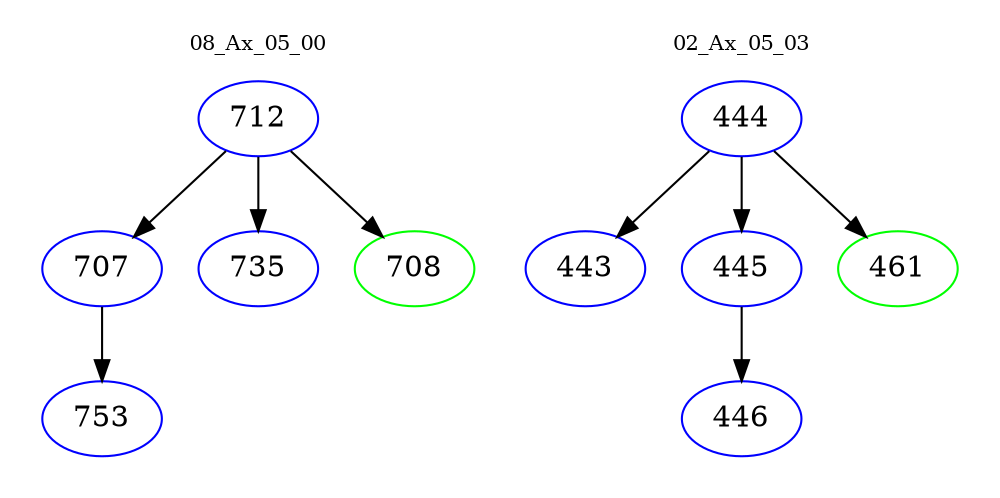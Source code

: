 digraph{
subgraph cluster_0 {
color = white
label = "08_Ax_05_00";
fontsize=10;
T0_712 [label="712", color="blue"]
T0_712 -> T0_707 [color="black"]
T0_707 [label="707", color="blue"]
T0_707 -> T0_753 [color="black"]
T0_753 [label="753", color="blue"]
T0_712 -> T0_735 [color="black"]
T0_735 [label="735", color="blue"]
T0_712 -> T0_708 [color="black"]
T0_708 [label="708", color="green"]
}
subgraph cluster_1 {
color = white
label = "02_Ax_05_03";
fontsize=10;
T1_444 [label="444", color="blue"]
T1_444 -> T1_443 [color="black"]
T1_443 [label="443", color="blue"]
T1_444 -> T1_445 [color="black"]
T1_445 [label="445", color="blue"]
T1_445 -> T1_446 [color="black"]
T1_446 [label="446", color="blue"]
T1_444 -> T1_461 [color="black"]
T1_461 [label="461", color="green"]
}
}
